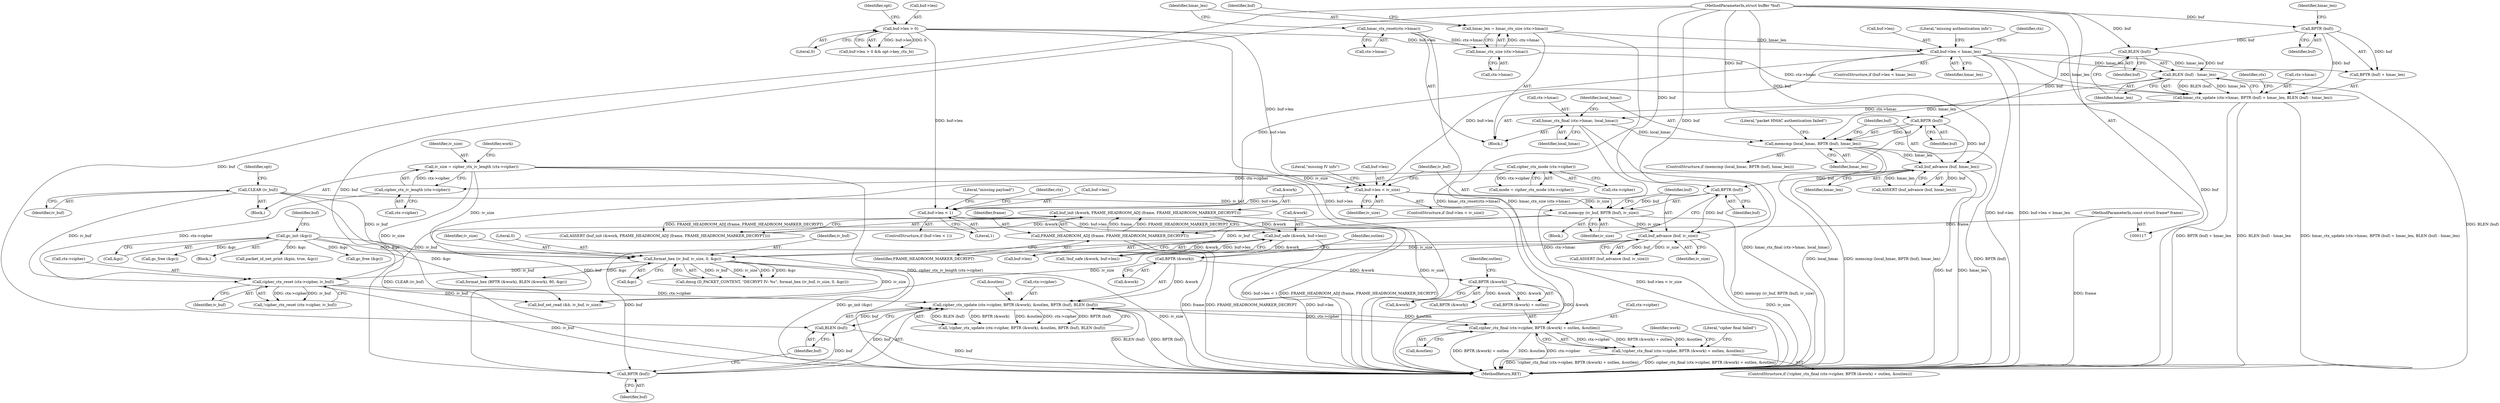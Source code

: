 digraph "1_openvpn_11d21349a4e7e38a025849479b36ace7c2eec2ee@API" {
"1000330" [label="(Call,cipher_ctx_final (ctx->cipher, BPTR (&work) + outlen, &outlen))"];
"1000308" [label="(Call,cipher_ctx_update (ctx->cipher, BPTR (&work), &outlen, BPTR (buf), BLEN (buf)))"];
"1000289" [label="(Call,cipher_ctx_reset (ctx->cipher, iv_buf))"];
"1000225" [label="(Call,cipher_ctx_iv_length (ctx->cipher))"];
"1000218" [label="(Call,cipher_ctx_mode (ctx->cipher))"];
"1000238" [label="(Call,CLEAR (iv_buf))"];
"1000273" [label="(Call,format_hex (iv_buf, iv_size, 0, &gc))"];
"1000255" [label="(Call,memcpy (iv_buf, BPTR (buf), iv_size))"];
"1000257" [label="(Call,BPTR (buf))"];
"1000207" [label="(Call,buf_advance (buf, hmac_len))"];
"1000201" [label="(Call,BPTR (buf))"];
"1000190" [label="(Call,BLEN (buf))"];
"1000186" [label="(Call,BPTR (buf))"];
"1000118" [label="(MethodParameterIn,struct buffer *buf)"];
"1000199" [label="(Call,memcmp (local_hmac, BPTR (buf), hmac_len))"];
"1000193" [label="(Call,hmac_ctx_final (ctx->hmac, local_hmac))"];
"1000181" [label="(Call,hmac_ctx_update (ctx->hmac, BPTR (buf) + hmac_len, BLEN (buf) - hmac_len))"];
"1000169" [label="(Call,hmac_ctx_size (ctx->hmac))"];
"1000163" [label="(Call,hmac_ctx_reset(ctx->hmac))"];
"1000174" [label="(Call,buf->len < hmac_len)"];
"1000133" [label="(Call,buf->len > 0)"];
"1000167" [label="(Call,hmac_len = hmac_ctx_size (ctx->hmac))"];
"1000189" [label="(Call,BLEN (buf) - hmac_len)"];
"1000248" [label="(Call,buf->len < iv_size)"];
"1000223" [label="(Call,iv_size = cipher_ctx_iv_length (ctx->cipher))"];
"1000261" [label="(Call,buf_advance (buf, iv_size))"];
"1000128" [label="(Call,gc_init (&gc))"];
"1000312" [label="(Call,BPTR (&work))"];
"1000298" [label="(Call,buf_safe (&work, buf->len))"];
"1000232" [label="(Call,buf_init (&work, FRAME_HEADROOM_ADJ (frame, FRAME_HEADROOM_MARKER_DECRYPT)))"];
"1000235" [label="(Call,FRAME_HEADROOM_ADJ (frame, FRAME_HEADROOM_MARKER_DECRYPT))"];
"1000121" [label="(MethodParameterIn,const struct frame* frame)"];
"1000280" [label="(Call,buf->len < 1)"];
"1000317" [label="(Call,BPTR (buf))"];
"1000319" [label="(Call,BLEN (buf))"];
"1000335" [label="(Call,BPTR (&work))"];
"1000329" [label="(Call,!cipher_ctx_final (ctx->cipher, BPTR (&work) + outlen, &outlen))"];
"1000224" [label="(Identifier,iv_size)"];
"1000133" [label="(Call,buf->len > 0)"];
"1000226" [label="(Call,ctx->cipher)"];
"1000275" [label="(Identifier,iv_size)"];
"1000137" [label="(Literal,0)"];
"1000279" [label="(ControlStructure,if (buf->len < 1))"];
"1000277" [label="(Call,&gc)"];
"1000134" [label="(Call,buf->len)"];
"1000118" [label="(MethodParameterIn,struct buffer *buf)"];
"1000252" [label="(Identifier,iv_size)"];
"1000203" [label="(Identifier,hmac_len)"];
"1000257" [label="(Call,BPTR (buf))"];
"1000335" [label="(Call,BPTR (&work))"];
"1000187" [label="(Identifier,buf)"];
"1000129" [label="(Call,&gc)"];
"1000183" [label="(Identifier,ctx)"];
"1000201" [label="(Call,BPTR (buf))"];
"1000233" [label="(Call,&work)"];
"1000301" [label="(Call,buf->len)"];
"1000135" [label="(Identifier,buf)"];
"1000139" [label="(Identifier,opt)"];
"1000260" [label="(Call,ASSERT (buf_advance (buf, iv_size)))"];
"1000175" [label="(Call,buf->len)"];
"1000298" [label="(Call,buf_safe (&work, buf->len))"];
"1000180" [label="(Literal,\"missing authentication info\")"];
"1000312" [label="(Call,BPTR (&work))"];
"1000297" [label="(Call,!buf_safe (&work, buf->len))"];
"1000132" [label="(Call,buf->len > 0 && opt->key_ctx_bi)"];
"1000225" [label="(Call,cipher_ctx_iv_length (ctx->cipher))"];
"1000308" [label="(Call,cipher_ctx_update (ctx->cipher, BPTR (&work), &outlen, BPTR (buf), BLEN (buf)))"];
"1000188" [label="(Identifier,hmac_len)"];
"1000246" [label="(Block,)"];
"1000181" [label="(Call,hmac_ctx_update (ctx->hmac, BPTR (buf) + hmac_len, BLEN (buf) - hmac_len))"];
"1000316" [label="(Identifier,outlen)"];
"1000270" [label="(Call,dmsg (D_PACKET_CONTENT, \"DECRYPT IV: %s\", format_hex (iv_buf, iv_size, 0, &gc)))"];
"1000339" [label="(Call,&outlen)"];
"1000185" [label="(Call,BPTR (buf) + hmac_len)"];
"1000199" [label="(Call,memcmp (local_hmac, BPTR (buf), hmac_len))"];
"1000209" [label="(Identifier,hmac_len)"];
"1000173" [label="(ControlStructure,if (buf->len < hmac_len))"];
"1000258" [label="(Identifier,buf)"];
"1000330" [label="(Call,cipher_ctx_final (ctx->cipher, BPTR (&work) + outlen, &outlen))"];
"1000299" [label="(Call,&work)"];
"1000194" [label="(Call,ctx->hmac)"];
"1000336" [label="(Call,&work)"];
"1000329" [label="(Call,!cipher_ctx_final (ctx->cipher, BPTR (&work) + outlen, &outlen))"];
"1000168" [label="(Identifier,hmac_len)"];
"1000286" [label="(Literal,\"missing payload\")"];
"1000191" [label="(Identifier,buf)"];
"1000261" [label="(Call,buf_advance (buf, iv_size))"];
"1000198" [label="(ControlStructure,if (memcmp (local_hmac, BPTR (buf), hmac_len)))"];
"1000345" [label="(Identifier,work)"];
"1000259" [label="(Identifier,iv_size)"];
"1000189" [label="(Call,BLEN (buf) - hmac_len)"];
"1000235" [label="(Call,FRAME_HEADROOM_ADJ (frame, FRAME_HEADROOM_MARKER_DECRYPT))"];
"1000284" [label="(Literal,1)"];
"1000352" [label="(Call,BPTR (&work))"];
"1000232" [label="(Call,buf_init (&work, FRAME_HEADROOM_ADJ (frame, FRAME_HEADROOM_MARKER_DECRYPT)))"];
"1000334" [label="(Call,BPTR (&work) + outlen)"];
"1000216" [label="(Call,mode = cipher_ctx_mode (ctx->cipher))"];
"1000169" [label="(Call,hmac_ctx_size (ctx->hmac))"];
"1000263" [label="(Identifier,iv_size)"];
"1000190" [label="(Call,BLEN (buf))"];
"1000254" [label="(Literal,\"missing IV info\")"];
"1000291" [label="(Identifier,ctx)"];
"1000200" [label="(Identifier,local_hmac)"];
"1000186" [label="(Call,BPTR (buf))"];
"1000411" [label="(Call,buf_set_read (&b, iv_buf, iv_size))"];
"1000309" [label="(Call,ctx->cipher)"];
"1000195" [label="(Identifier,ctx)"];
"1000342" [label="(Literal,\"cipher final failed\")"];
"1000315" [label="(Call,&outlen)"];
"1000234" [label="(Identifier,work)"];
"1000197" [label="(Identifier,local_hmac)"];
"1000248" [label="(Call,buf->len < iv_size)"];
"1000318" [label="(Identifier,buf)"];
"1000176" [label="(Identifier,buf)"];
"1000170" [label="(Call,ctx->hmac)"];
"1000290" [label="(Call,ctx->cipher)"];
"1000351" [label="(Call,format_hex (BPTR (&work), BLEN (&work), 80, &gc))"];
"1000121" [label="(MethodParameterIn,const struct frame* frame)"];
"1000163" [label="(Call,hmac_ctx_reset(ctx->hmac))"];
"1000238" [label="(Call,CLEAR (iv_buf))"];
"1000539" [label="(Call,gc_free (&gc))"];
"1000293" [label="(Identifier,iv_buf)"];
"1000223" [label="(Call,iv_size = cipher_ctx_iv_length (ctx->cipher))"];
"1000122" [label="(Block,)"];
"1000193" [label="(Call,hmac_ctx_final (ctx->hmac, local_hmac))"];
"1000207" [label="(Call,buf_advance (buf, hmac_len))"];
"1000276" [label="(Literal,0)"];
"1000262" [label="(Identifier,buf)"];
"1000320" [label="(Identifier,buf)"];
"1000255" [label="(Call,memcpy (iv_buf, BPTR (buf), iv_size))"];
"1000288" [label="(Call,!cipher_ctx_reset (ctx->cipher, iv_buf))"];
"1000338" [label="(Identifier,outlen)"];
"1000192" [label="(Identifier,hmac_len)"];
"1000289" [label="(Call,cipher_ctx_reset (ctx->cipher, iv_buf))"];
"1000239" [label="(Identifier,iv_buf)"];
"1000280" [label="(Call,buf->len < 1)"];
"1000128" [label="(Call,gc_init (&gc))"];
"1000218" [label="(Call,cipher_ctx_mode (ctx->cipher))"];
"1000313" [label="(Call,&work)"];
"1000247" [label="(ControlStructure,if (buf->len < iv_size))"];
"1000182" [label="(Call,ctx->hmac)"];
"1000174" [label="(Call,buf->len < hmac_len)"];
"1000164" [label="(Call,ctx->hmac)"];
"1000256" [label="(Identifier,iv_buf)"];
"1000219" [label="(Call,ctx->cipher)"];
"1000214" [label="(Block,)"];
"1000178" [label="(Identifier,hmac_len)"];
"1000281" [label="(Call,buf->len)"];
"1000205" [label="(Literal,\"packet HMAC authentication failed\")"];
"1000236" [label="(Identifier,frame)"];
"1000328" [label="(ControlStructure,if (!cipher_ctx_final (ctx->cipher, BPTR (&work) + outlen, &outlen)))"];
"1000249" [label="(Call,buf->len)"];
"1000273" [label="(Call,format_hex (iv_buf, iv_size, 0, &gc))"];
"1000528" [label="(Call,packet_id_net_print (&pin, true, &gc))"];
"1000231" [label="(Call,ASSERT (buf_init (&work, FRAME_HEADROOM_ADJ (frame, FRAME_HEADROOM_MARKER_DECRYPT))))"];
"1000237" [label="(Identifier,FRAME_HEADROOM_MARKER_DECRYPT)"];
"1000206" [label="(Call,ASSERT (buf_advance (buf, hmac_len)))"];
"1000319" [label="(Call,BLEN (buf))"];
"1000331" [label="(Call,ctx->cipher)"];
"1000551" [label="(Call,gc_free (&gc))"];
"1000556" [label="(MethodReturn,RET)"];
"1000243" [label="(Identifier,opt)"];
"1000317" [label="(Call,BPTR (buf))"];
"1000208" [label="(Identifier,buf)"];
"1000160" [label="(Block,)"];
"1000307" [label="(Call,!cipher_ctx_update (ctx->cipher, BPTR (&work), &outlen, BPTR (buf), BLEN (buf)))"];
"1000202" [label="(Identifier,buf)"];
"1000167" [label="(Call,hmac_len = hmac_ctx_size (ctx->hmac))"];
"1000274" [label="(Identifier,iv_buf)"];
"1000330" -> "1000329"  [label="AST: "];
"1000330" -> "1000339"  [label="CFG: "];
"1000331" -> "1000330"  [label="AST: "];
"1000334" -> "1000330"  [label="AST: "];
"1000339" -> "1000330"  [label="AST: "];
"1000329" -> "1000330"  [label="CFG: "];
"1000330" -> "1000556"  [label="DDG: BPTR (&work) + outlen"];
"1000330" -> "1000556"  [label="DDG: &outlen"];
"1000330" -> "1000556"  [label="DDG: ctx->cipher"];
"1000330" -> "1000329"  [label="DDG: ctx->cipher"];
"1000330" -> "1000329"  [label="DDG: BPTR (&work) + outlen"];
"1000330" -> "1000329"  [label="DDG: &outlen"];
"1000308" -> "1000330"  [label="DDG: ctx->cipher"];
"1000308" -> "1000330"  [label="DDG: &outlen"];
"1000335" -> "1000330"  [label="DDG: &work"];
"1000308" -> "1000307"  [label="AST: "];
"1000308" -> "1000319"  [label="CFG: "];
"1000309" -> "1000308"  [label="AST: "];
"1000312" -> "1000308"  [label="AST: "];
"1000315" -> "1000308"  [label="AST: "];
"1000317" -> "1000308"  [label="AST: "];
"1000319" -> "1000308"  [label="AST: "];
"1000307" -> "1000308"  [label="CFG: "];
"1000308" -> "1000556"  [label="DDG: BLEN (buf)"];
"1000308" -> "1000556"  [label="DDG: BPTR (buf)"];
"1000308" -> "1000307"  [label="DDG: BLEN (buf)"];
"1000308" -> "1000307"  [label="DDG: BPTR (&work)"];
"1000308" -> "1000307"  [label="DDG: &outlen"];
"1000308" -> "1000307"  [label="DDG: ctx->cipher"];
"1000308" -> "1000307"  [label="DDG: BPTR (buf)"];
"1000289" -> "1000308"  [label="DDG: ctx->cipher"];
"1000312" -> "1000308"  [label="DDG: &work"];
"1000317" -> "1000308"  [label="DDG: buf"];
"1000319" -> "1000308"  [label="DDG: buf"];
"1000289" -> "1000288"  [label="AST: "];
"1000289" -> "1000293"  [label="CFG: "];
"1000290" -> "1000289"  [label="AST: "];
"1000293" -> "1000289"  [label="AST: "];
"1000288" -> "1000289"  [label="CFG: "];
"1000289" -> "1000556"  [label="DDG: iv_buf"];
"1000289" -> "1000288"  [label="DDG: ctx->cipher"];
"1000289" -> "1000288"  [label="DDG: iv_buf"];
"1000225" -> "1000289"  [label="DDG: ctx->cipher"];
"1000238" -> "1000289"  [label="DDG: iv_buf"];
"1000273" -> "1000289"  [label="DDG: iv_buf"];
"1000255" -> "1000289"  [label="DDG: iv_buf"];
"1000289" -> "1000411"  [label="DDG: iv_buf"];
"1000225" -> "1000223"  [label="AST: "];
"1000225" -> "1000226"  [label="CFG: "];
"1000226" -> "1000225"  [label="AST: "];
"1000223" -> "1000225"  [label="CFG: "];
"1000225" -> "1000223"  [label="DDG: ctx->cipher"];
"1000218" -> "1000225"  [label="DDG: ctx->cipher"];
"1000218" -> "1000216"  [label="AST: "];
"1000218" -> "1000219"  [label="CFG: "];
"1000219" -> "1000218"  [label="AST: "];
"1000216" -> "1000218"  [label="CFG: "];
"1000218" -> "1000216"  [label="DDG: ctx->cipher"];
"1000238" -> "1000214"  [label="AST: "];
"1000238" -> "1000239"  [label="CFG: "];
"1000239" -> "1000238"  [label="AST: "];
"1000243" -> "1000238"  [label="CFG: "];
"1000238" -> "1000556"  [label="DDG: CLEAR (iv_buf)"];
"1000238" -> "1000255"  [label="DDG: iv_buf"];
"1000238" -> "1000273"  [label="DDG: iv_buf"];
"1000273" -> "1000270"  [label="AST: "];
"1000273" -> "1000277"  [label="CFG: "];
"1000274" -> "1000273"  [label="AST: "];
"1000275" -> "1000273"  [label="AST: "];
"1000276" -> "1000273"  [label="AST: "];
"1000277" -> "1000273"  [label="AST: "];
"1000270" -> "1000273"  [label="CFG: "];
"1000273" -> "1000556"  [label="DDG: iv_size"];
"1000273" -> "1000270"  [label="DDG: iv_buf"];
"1000273" -> "1000270"  [label="DDG: iv_size"];
"1000273" -> "1000270"  [label="DDG: 0"];
"1000273" -> "1000270"  [label="DDG: &gc"];
"1000255" -> "1000273"  [label="DDG: iv_buf"];
"1000261" -> "1000273"  [label="DDG: iv_size"];
"1000223" -> "1000273"  [label="DDG: iv_size"];
"1000128" -> "1000273"  [label="DDG: &gc"];
"1000273" -> "1000351"  [label="DDG: &gc"];
"1000273" -> "1000411"  [label="DDG: iv_size"];
"1000255" -> "1000246"  [label="AST: "];
"1000255" -> "1000259"  [label="CFG: "];
"1000256" -> "1000255"  [label="AST: "];
"1000257" -> "1000255"  [label="AST: "];
"1000259" -> "1000255"  [label="AST: "];
"1000262" -> "1000255"  [label="CFG: "];
"1000255" -> "1000556"  [label="DDG: memcpy (iv_buf, BPTR (buf), iv_size)"];
"1000257" -> "1000255"  [label="DDG: buf"];
"1000248" -> "1000255"  [label="DDG: iv_size"];
"1000255" -> "1000261"  [label="DDG: iv_size"];
"1000257" -> "1000258"  [label="CFG: "];
"1000258" -> "1000257"  [label="AST: "];
"1000259" -> "1000257"  [label="CFG: "];
"1000207" -> "1000257"  [label="DDG: buf"];
"1000118" -> "1000257"  [label="DDG: buf"];
"1000257" -> "1000261"  [label="DDG: buf"];
"1000207" -> "1000206"  [label="AST: "];
"1000207" -> "1000209"  [label="CFG: "];
"1000208" -> "1000207"  [label="AST: "];
"1000209" -> "1000207"  [label="AST: "];
"1000206" -> "1000207"  [label="CFG: "];
"1000207" -> "1000556"  [label="DDG: hmac_len"];
"1000207" -> "1000556"  [label="DDG: buf"];
"1000207" -> "1000206"  [label="DDG: buf"];
"1000207" -> "1000206"  [label="DDG: hmac_len"];
"1000201" -> "1000207"  [label="DDG: buf"];
"1000118" -> "1000207"  [label="DDG: buf"];
"1000199" -> "1000207"  [label="DDG: hmac_len"];
"1000207" -> "1000317"  [label="DDG: buf"];
"1000201" -> "1000199"  [label="AST: "];
"1000201" -> "1000202"  [label="CFG: "];
"1000202" -> "1000201"  [label="AST: "];
"1000203" -> "1000201"  [label="CFG: "];
"1000201" -> "1000199"  [label="DDG: buf"];
"1000190" -> "1000201"  [label="DDG: buf"];
"1000118" -> "1000201"  [label="DDG: buf"];
"1000190" -> "1000189"  [label="AST: "];
"1000190" -> "1000191"  [label="CFG: "];
"1000191" -> "1000190"  [label="AST: "];
"1000192" -> "1000190"  [label="CFG: "];
"1000190" -> "1000189"  [label="DDG: buf"];
"1000186" -> "1000190"  [label="DDG: buf"];
"1000118" -> "1000190"  [label="DDG: buf"];
"1000186" -> "1000185"  [label="AST: "];
"1000186" -> "1000187"  [label="CFG: "];
"1000187" -> "1000186"  [label="AST: "];
"1000188" -> "1000186"  [label="CFG: "];
"1000186" -> "1000181"  [label="DDG: buf"];
"1000186" -> "1000185"  [label="DDG: buf"];
"1000118" -> "1000186"  [label="DDG: buf"];
"1000118" -> "1000117"  [label="AST: "];
"1000118" -> "1000556"  [label="DDG: buf"];
"1000118" -> "1000261"  [label="DDG: buf"];
"1000118" -> "1000317"  [label="DDG: buf"];
"1000118" -> "1000319"  [label="DDG: buf"];
"1000199" -> "1000198"  [label="AST: "];
"1000199" -> "1000203"  [label="CFG: "];
"1000200" -> "1000199"  [label="AST: "];
"1000203" -> "1000199"  [label="AST: "];
"1000205" -> "1000199"  [label="CFG: "];
"1000208" -> "1000199"  [label="CFG: "];
"1000199" -> "1000556"  [label="DDG: BPTR (buf)"];
"1000199" -> "1000556"  [label="DDG: local_hmac"];
"1000199" -> "1000556"  [label="DDG: memcmp (local_hmac, BPTR (buf), hmac_len)"];
"1000193" -> "1000199"  [label="DDG: local_hmac"];
"1000189" -> "1000199"  [label="DDG: hmac_len"];
"1000193" -> "1000160"  [label="AST: "];
"1000193" -> "1000197"  [label="CFG: "];
"1000194" -> "1000193"  [label="AST: "];
"1000197" -> "1000193"  [label="AST: "];
"1000200" -> "1000193"  [label="CFG: "];
"1000193" -> "1000556"  [label="DDG: ctx->hmac"];
"1000193" -> "1000556"  [label="DDG: hmac_ctx_final (ctx->hmac, local_hmac)"];
"1000181" -> "1000193"  [label="DDG: ctx->hmac"];
"1000181" -> "1000160"  [label="AST: "];
"1000181" -> "1000189"  [label="CFG: "];
"1000182" -> "1000181"  [label="AST: "];
"1000185" -> "1000181"  [label="AST: "];
"1000189" -> "1000181"  [label="AST: "];
"1000195" -> "1000181"  [label="CFG: "];
"1000181" -> "1000556"  [label="DDG: BPTR (buf) + hmac_len"];
"1000181" -> "1000556"  [label="DDG: BLEN (buf) - hmac_len"];
"1000181" -> "1000556"  [label="DDG: hmac_ctx_update (ctx->hmac, BPTR (buf) + hmac_len, BLEN (buf) - hmac_len)"];
"1000169" -> "1000181"  [label="DDG: ctx->hmac"];
"1000174" -> "1000181"  [label="DDG: hmac_len"];
"1000189" -> "1000181"  [label="DDG: BLEN (buf)"];
"1000189" -> "1000181"  [label="DDG: hmac_len"];
"1000169" -> "1000167"  [label="AST: "];
"1000169" -> "1000170"  [label="CFG: "];
"1000170" -> "1000169"  [label="AST: "];
"1000167" -> "1000169"  [label="CFG: "];
"1000169" -> "1000167"  [label="DDG: ctx->hmac"];
"1000163" -> "1000169"  [label="DDG: ctx->hmac"];
"1000163" -> "1000160"  [label="AST: "];
"1000163" -> "1000164"  [label="CFG: "];
"1000164" -> "1000163"  [label="AST: "];
"1000168" -> "1000163"  [label="CFG: "];
"1000163" -> "1000556"  [label="DDG: hmac_ctx_reset(ctx->hmac)"];
"1000174" -> "1000173"  [label="AST: "];
"1000174" -> "1000178"  [label="CFG: "];
"1000175" -> "1000174"  [label="AST: "];
"1000178" -> "1000174"  [label="AST: "];
"1000180" -> "1000174"  [label="CFG: "];
"1000183" -> "1000174"  [label="CFG: "];
"1000174" -> "1000556"  [label="DDG: buf->len < hmac_len"];
"1000174" -> "1000556"  [label="DDG: buf->len"];
"1000133" -> "1000174"  [label="DDG: buf->len"];
"1000167" -> "1000174"  [label="DDG: hmac_len"];
"1000174" -> "1000185"  [label="DDG: hmac_len"];
"1000174" -> "1000189"  [label="DDG: hmac_len"];
"1000174" -> "1000248"  [label="DDG: buf->len"];
"1000174" -> "1000280"  [label="DDG: buf->len"];
"1000133" -> "1000132"  [label="AST: "];
"1000133" -> "1000137"  [label="CFG: "];
"1000134" -> "1000133"  [label="AST: "];
"1000137" -> "1000133"  [label="AST: "];
"1000139" -> "1000133"  [label="CFG: "];
"1000132" -> "1000133"  [label="CFG: "];
"1000133" -> "1000556"  [label="DDG: buf->len"];
"1000133" -> "1000132"  [label="DDG: buf->len"];
"1000133" -> "1000132"  [label="DDG: 0"];
"1000133" -> "1000248"  [label="DDG: buf->len"];
"1000133" -> "1000280"  [label="DDG: buf->len"];
"1000167" -> "1000160"  [label="AST: "];
"1000168" -> "1000167"  [label="AST: "];
"1000176" -> "1000167"  [label="CFG: "];
"1000167" -> "1000556"  [label="DDG: hmac_ctx_size (ctx->hmac)"];
"1000189" -> "1000192"  [label="CFG: "];
"1000192" -> "1000189"  [label="AST: "];
"1000189" -> "1000556"  [label="DDG: BLEN (buf)"];
"1000248" -> "1000247"  [label="AST: "];
"1000248" -> "1000252"  [label="CFG: "];
"1000249" -> "1000248"  [label="AST: "];
"1000252" -> "1000248"  [label="AST: "];
"1000254" -> "1000248"  [label="CFG: "];
"1000256" -> "1000248"  [label="CFG: "];
"1000248" -> "1000556"  [label="DDG: buf->len < iv_size"];
"1000223" -> "1000248"  [label="DDG: iv_size"];
"1000248" -> "1000280"  [label="DDG: buf->len"];
"1000223" -> "1000214"  [label="AST: "];
"1000224" -> "1000223"  [label="AST: "];
"1000234" -> "1000223"  [label="CFG: "];
"1000223" -> "1000556"  [label="DDG: cipher_ctx_iv_length (ctx->cipher)"];
"1000223" -> "1000556"  [label="DDG: iv_size"];
"1000223" -> "1000411"  [label="DDG: iv_size"];
"1000261" -> "1000260"  [label="AST: "];
"1000261" -> "1000263"  [label="CFG: "];
"1000262" -> "1000261"  [label="AST: "];
"1000263" -> "1000261"  [label="AST: "];
"1000260" -> "1000261"  [label="CFG: "];
"1000261" -> "1000556"  [label="DDG: iv_size"];
"1000261" -> "1000260"  [label="DDG: buf"];
"1000261" -> "1000260"  [label="DDG: iv_size"];
"1000261" -> "1000317"  [label="DDG: buf"];
"1000261" -> "1000411"  [label="DDG: iv_size"];
"1000128" -> "1000122"  [label="AST: "];
"1000128" -> "1000129"  [label="CFG: "];
"1000129" -> "1000128"  [label="AST: "];
"1000135" -> "1000128"  [label="CFG: "];
"1000128" -> "1000556"  [label="DDG: gc_init (&gc)"];
"1000128" -> "1000351"  [label="DDG: &gc"];
"1000128" -> "1000528"  [label="DDG: &gc"];
"1000128" -> "1000539"  [label="DDG: &gc"];
"1000128" -> "1000551"  [label="DDG: &gc"];
"1000312" -> "1000313"  [label="CFG: "];
"1000313" -> "1000312"  [label="AST: "];
"1000316" -> "1000312"  [label="CFG: "];
"1000298" -> "1000312"  [label="DDG: &work"];
"1000312" -> "1000335"  [label="DDG: &work"];
"1000298" -> "1000297"  [label="AST: "];
"1000298" -> "1000301"  [label="CFG: "];
"1000299" -> "1000298"  [label="AST: "];
"1000301" -> "1000298"  [label="AST: "];
"1000297" -> "1000298"  [label="CFG: "];
"1000298" -> "1000556"  [label="DDG: buf->len"];
"1000298" -> "1000297"  [label="DDG: &work"];
"1000298" -> "1000297"  [label="DDG: buf->len"];
"1000232" -> "1000298"  [label="DDG: &work"];
"1000280" -> "1000298"  [label="DDG: buf->len"];
"1000232" -> "1000231"  [label="AST: "];
"1000232" -> "1000235"  [label="CFG: "];
"1000233" -> "1000232"  [label="AST: "];
"1000235" -> "1000232"  [label="AST: "];
"1000231" -> "1000232"  [label="CFG: "];
"1000232" -> "1000556"  [label="DDG: FRAME_HEADROOM_ADJ (frame, FRAME_HEADROOM_MARKER_DECRYPT)"];
"1000232" -> "1000231"  [label="DDG: &work"];
"1000232" -> "1000231"  [label="DDG: FRAME_HEADROOM_ADJ (frame, FRAME_HEADROOM_MARKER_DECRYPT)"];
"1000235" -> "1000232"  [label="DDG: frame"];
"1000235" -> "1000232"  [label="DDG: FRAME_HEADROOM_MARKER_DECRYPT"];
"1000235" -> "1000237"  [label="CFG: "];
"1000236" -> "1000235"  [label="AST: "];
"1000237" -> "1000235"  [label="AST: "];
"1000235" -> "1000556"  [label="DDG: FRAME_HEADROOM_MARKER_DECRYPT"];
"1000235" -> "1000556"  [label="DDG: frame"];
"1000121" -> "1000235"  [label="DDG: frame"];
"1000121" -> "1000117"  [label="AST: "];
"1000121" -> "1000556"  [label="DDG: frame"];
"1000280" -> "1000279"  [label="AST: "];
"1000280" -> "1000284"  [label="CFG: "];
"1000281" -> "1000280"  [label="AST: "];
"1000284" -> "1000280"  [label="AST: "];
"1000286" -> "1000280"  [label="CFG: "];
"1000291" -> "1000280"  [label="CFG: "];
"1000280" -> "1000556"  [label="DDG: buf->len < 1"];
"1000317" -> "1000318"  [label="CFG: "];
"1000318" -> "1000317"  [label="AST: "];
"1000320" -> "1000317"  [label="CFG: "];
"1000317" -> "1000319"  [label="DDG: buf"];
"1000319" -> "1000320"  [label="CFG: "];
"1000320" -> "1000319"  [label="AST: "];
"1000319" -> "1000556"  [label="DDG: buf"];
"1000335" -> "1000334"  [label="AST: "];
"1000335" -> "1000336"  [label="CFG: "];
"1000336" -> "1000335"  [label="AST: "];
"1000338" -> "1000335"  [label="CFG: "];
"1000335" -> "1000334"  [label="DDG: &work"];
"1000335" -> "1000352"  [label="DDG: &work"];
"1000329" -> "1000328"  [label="AST: "];
"1000342" -> "1000329"  [label="CFG: "];
"1000345" -> "1000329"  [label="CFG: "];
"1000329" -> "1000556"  [label="DDG: !cipher_ctx_final (ctx->cipher, BPTR (&work) + outlen, &outlen)"];
"1000329" -> "1000556"  [label="DDG: cipher_ctx_final (ctx->cipher, BPTR (&work) + outlen, &outlen)"];
}
